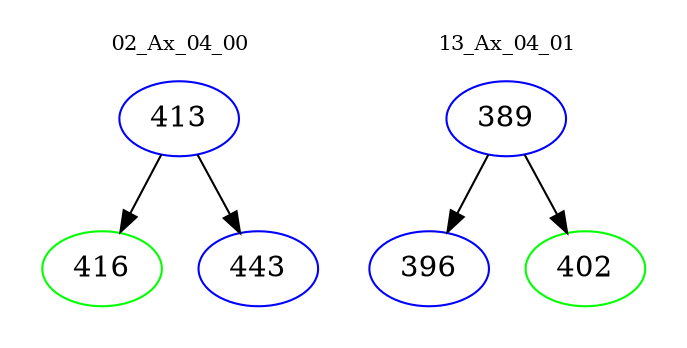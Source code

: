 digraph{
subgraph cluster_0 {
color = white
label = "02_Ax_04_00";
fontsize=10;
T0_413 [label="413", color="blue"]
T0_413 -> T0_416 [color="black"]
T0_416 [label="416", color="green"]
T0_413 -> T0_443 [color="black"]
T0_443 [label="443", color="blue"]
}
subgraph cluster_1 {
color = white
label = "13_Ax_04_01";
fontsize=10;
T1_389 [label="389", color="blue"]
T1_389 -> T1_396 [color="black"]
T1_396 [label="396", color="blue"]
T1_389 -> T1_402 [color="black"]
T1_402 [label="402", color="green"]
}
}
